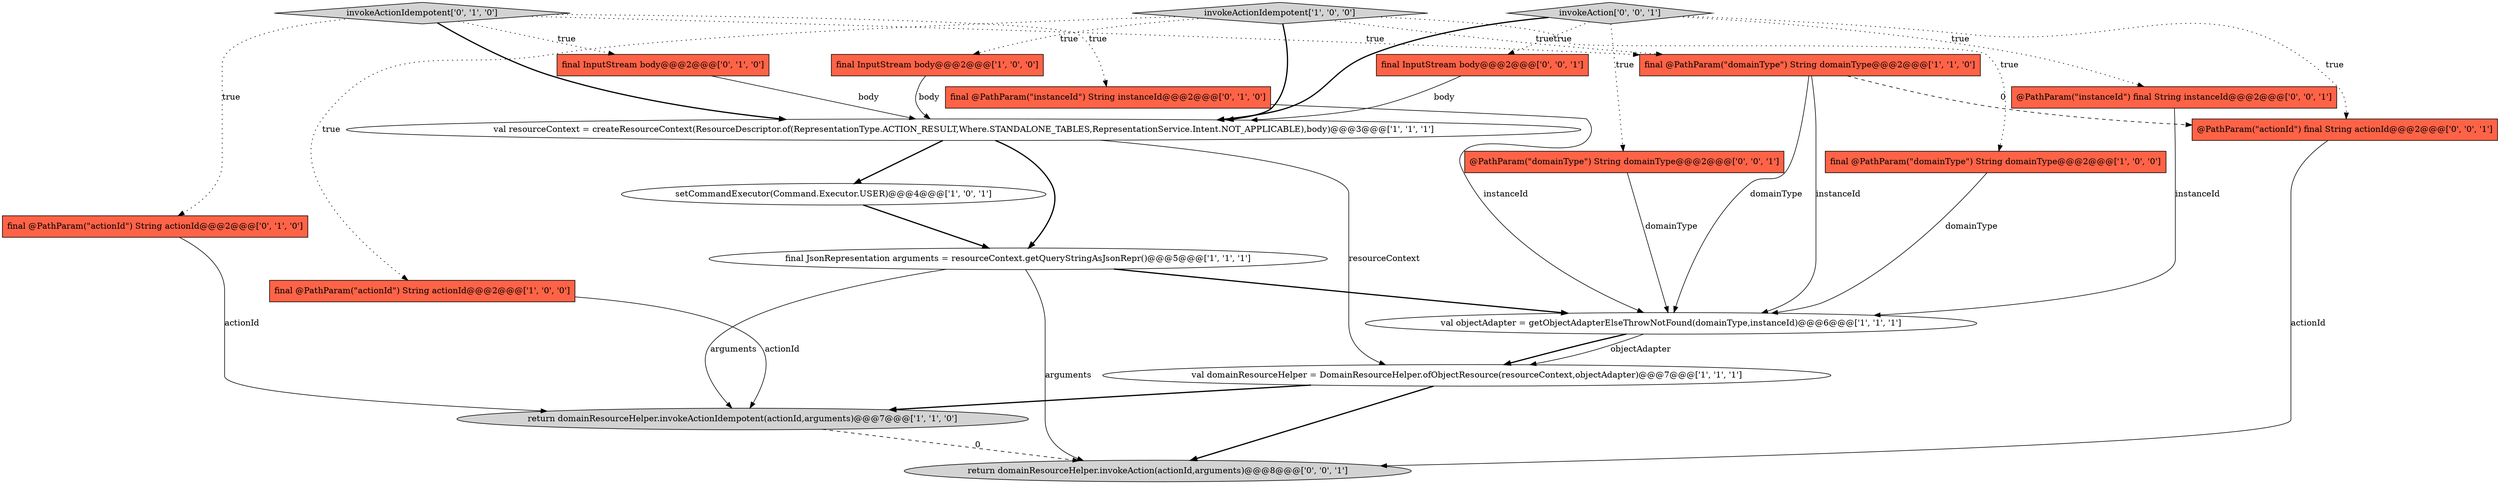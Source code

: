 digraph {
19 [style = filled, label = "@PathParam(\"instanceId\") final String instanceId@@@2@@@['0', '0', '1']", fillcolor = tomato, shape = box image = "AAA0AAABBB3BBB"];
9 [style = filled, label = "final @PathParam(\"domainType\") String domainType@@@2@@@['1', '1', '0']", fillcolor = tomato, shape = box image = "AAA0AAABBB1BBB"];
7 [style = filled, label = "final InputStream body@@@2@@@['1', '0', '0']", fillcolor = tomato, shape = box image = "AAA0AAABBB1BBB"];
8 [style = filled, label = "final @PathParam(\"domainType\") String domainType@@@2@@@['1', '0', '0']", fillcolor = tomato, shape = box image = "AAA0AAABBB1BBB"];
14 [style = filled, label = "final @PathParam(\"actionId\") String actionId@@@2@@@['0', '1', '0']", fillcolor = tomato, shape = box image = "AAA0AAABBB2BBB"];
10 [style = filled, label = "val objectAdapter = getObjectAdapterElseThrowNotFound(domainType,instanceId)@@@6@@@['1', '1', '1']", fillcolor = white, shape = ellipse image = "AAA0AAABBB1BBB"];
6 [style = filled, label = "invokeActionIdempotent['1', '0', '0']", fillcolor = lightgray, shape = diamond image = "AAA0AAABBB1BBB"];
13 [style = filled, label = "final @PathParam(\"instanceId\") String instanceId@@@2@@@['0', '1', '0']", fillcolor = tomato, shape = box image = "AAA0AAABBB2BBB"];
15 [style = filled, label = "invokeAction['0', '0', '1']", fillcolor = lightgray, shape = diamond image = "AAA0AAABBB3BBB"];
20 [style = filled, label = "@PathParam(\"actionId\") final String actionId@@@2@@@['0', '0', '1']", fillcolor = tomato, shape = box image = "AAA0AAABBB3BBB"];
3 [style = filled, label = "return domainResourceHelper.invokeActionIdempotent(actionId,arguments)@@@7@@@['1', '1', '0']", fillcolor = lightgray, shape = ellipse image = "AAA0AAABBB1BBB"];
5 [style = filled, label = "val resourceContext = createResourceContext(ResourceDescriptor.of(RepresentationType.ACTION_RESULT,Where.STANDALONE_TABLES,RepresentationService.Intent.NOT_APPLICABLE),body)@@@3@@@['1', '1', '1']", fillcolor = white, shape = ellipse image = "AAA0AAABBB1BBB"];
4 [style = filled, label = "setCommandExecutor(Command.Executor.USER)@@@4@@@['1', '0', '1']", fillcolor = white, shape = ellipse image = "AAA0AAABBB1BBB"];
2 [style = filled, label = "val domainResourceHelper = DomainResourceHelper.ofObjectResource(resourceContext,objectAdapter)@@@7@@@['1', '1', '1']", fillcolor = white, shape = ellipse image = "AAA0AAABBB1BBB"];
16 [style = filled, label = "final InputStream body@@@2@@@['0', '0', '1']", fillcolor = tomato, shape = box image = "AAA0AAABBB3BBB"];
11 [style = filled, label = "final InputStream body@@@2@@@['0', '1', '0']", fillcolor = tomato, shape = box image = "AAA0AAABBB2BBB"];
18 [style = filled, label = "return domainResourceHelper.invokeAction(actionId,arguments)@@@8@@@['0', '0', '1']", fillcolor = lightgray, shape = ellipse image = "AAA0AAABBB3BBB"];
12 [style = filled, label = "invokeActionIdempotent['0', '1', '0']", fillcolor = lightgray, shape = diamond image = "AAA0AAABBB2BBB"];
17 [style = filled, label = "@PathParam(\"domainType\") String domainType@@@2@@@['0', '0', '1']", fillcolor = tomato, shape = box image = "AAA0AAABBB3BBB"];
1 [style = filled, label = "final JsonRepresentation arguments = resourceContext.getQueryStringAsJsonRepr()@@@5@@@['1', '1', '1']", fillcolor = white, shape = ellipse image = "AAA0AAABBB1BBB"];
0 [style = filled, label = "final @PathParam(\"actionId\") String actionId@@@2@@@['1', '0', '0']", fillcolor = tomato, shape = box image = "AAA0AAABBB1BBB"];
7->5 [style = solid, label="body"];
9->20 [style = dashed, label="0"];
8->10 [style = solid, label="domainType"];
12->5 [style = bold, label=""];
10->2 [style = solid, label="objectAdapter"];
0->3 [style = solid, label="actionId"];
3->18 [style = dashed, label="0"];
2->3 [style = bold, label=""];
5->2 [style = solid, label="resourceContext"];
9->10 [style = solid, label="domainType"];
2->18 [style = bold, label=""];
15->20 [style = dotted, label="true"];
15->16 [style = dotted, label="true"];
15->5 [style = bold, label=""];
20->18 [style = solid, label="actionId"];
17->10 [style = solid, label="domainType"];
12->11 [style = dotted, label="true"];
15->17 [style = dotted, label="true"];
14->3 [style = solid, label="actionId"];
11->5 [style = solid, label="body"];
1->18 [style = solid, label="arguments"];
6->5 [style = bold, label=""];
5->1 [style = bold, label=""];
12->13 [style = dotted, label="true"];
16->5 [style = solid, label="body"];
12->14 [style = dotted, label="true"];
9->10 [style = solid, label="instanceId"];
13->10 [style = solid, label="instanceId"];
6->9 [style = dotted, label="true"];
6->8 [style = dotted, label="true"];
15->19 [style = dotted, label="true"];
5->4 [style = bold, label=""];
1->3 [style = solid, label="arguments"];
6->7 [style = dotted, label="true"];
10->2 [style = bold, label=""];
4->1 [style = bold, label=""];
6->0 [style = dotted, label="true"];
19->10 [style = solid, label="instanceId"];
1->10 [style = bold, label=""];
12->9 [style = dotted, label="true"];
}
